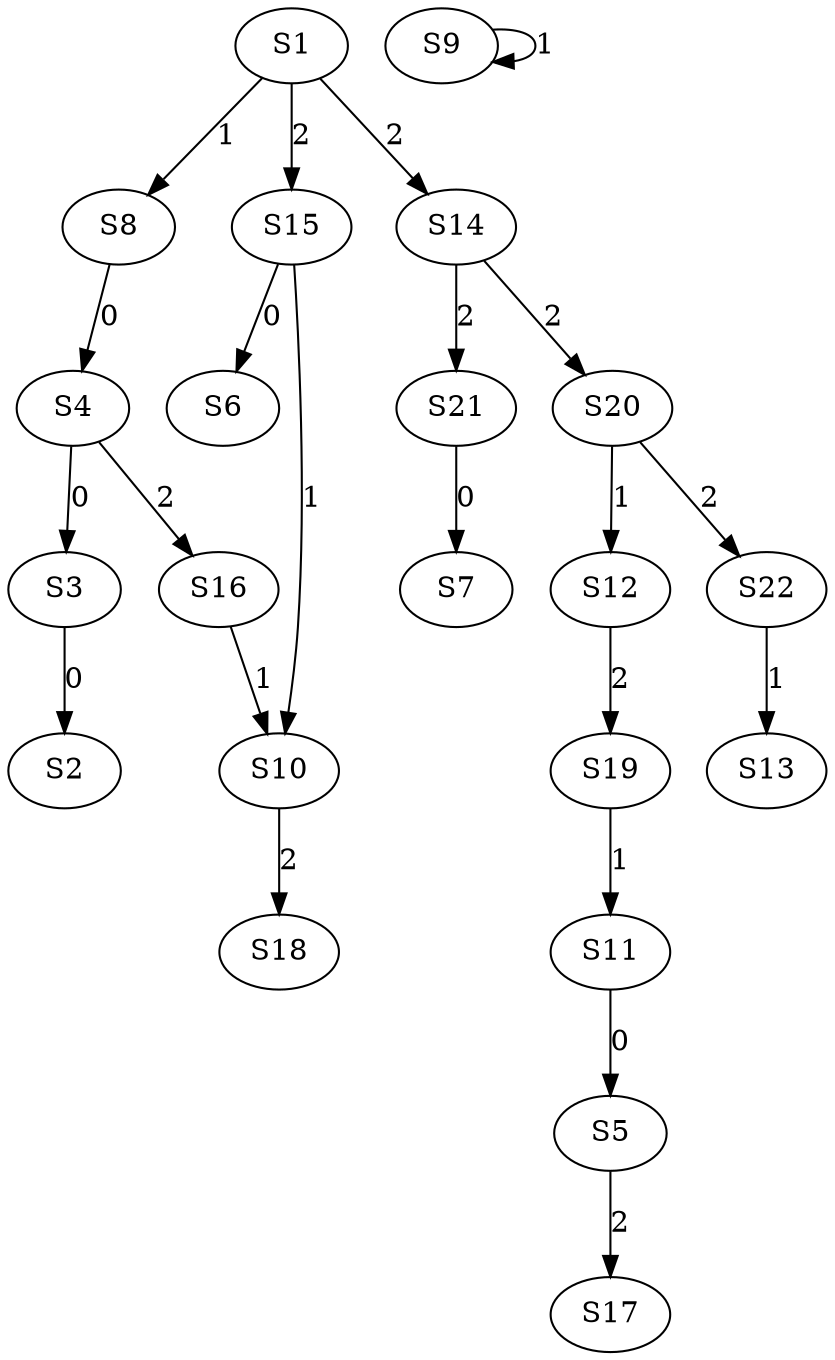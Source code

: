 strict digraph {
	S3 -> S2 [ label = 0 ];
	S4 -> S3 [ label = 0 ];
	S8 -> S4 [ label = 0 ];
	S11 -> S5 [ label = 0 ];
	S15 -> S6 [ label = 0 ];
	S21 -> S7 [ label = 0 ];
	S1 -> S8 [ label = 1 ];
	S9 -> S9 [ label = 1 ];
	S16 -> S10 [ label = 1 ];
	S19 -> S11 [ label = 1 ];
	S20 -> S12 [ label = 1 ];
	S22 -> S13 [ label = 1 ];
	S1 -> S14 [ label = 2 ];
	S1 -> S15 [ label = 2 ];
	S4 -> S16 [ label = 2 ];
	S5 -> S17 [ label = 2 ];
	S10 -> S18 [ label = 2 ];
	S12 -> S19 [ label = 2 ];
	S14 -> S20 [ label = 2 ];
	S14 -> S21 [ label = 2 ];
	S20 -> S22 [ label = 2 ];
	S15 -> S10 [ label = 1 ];
}